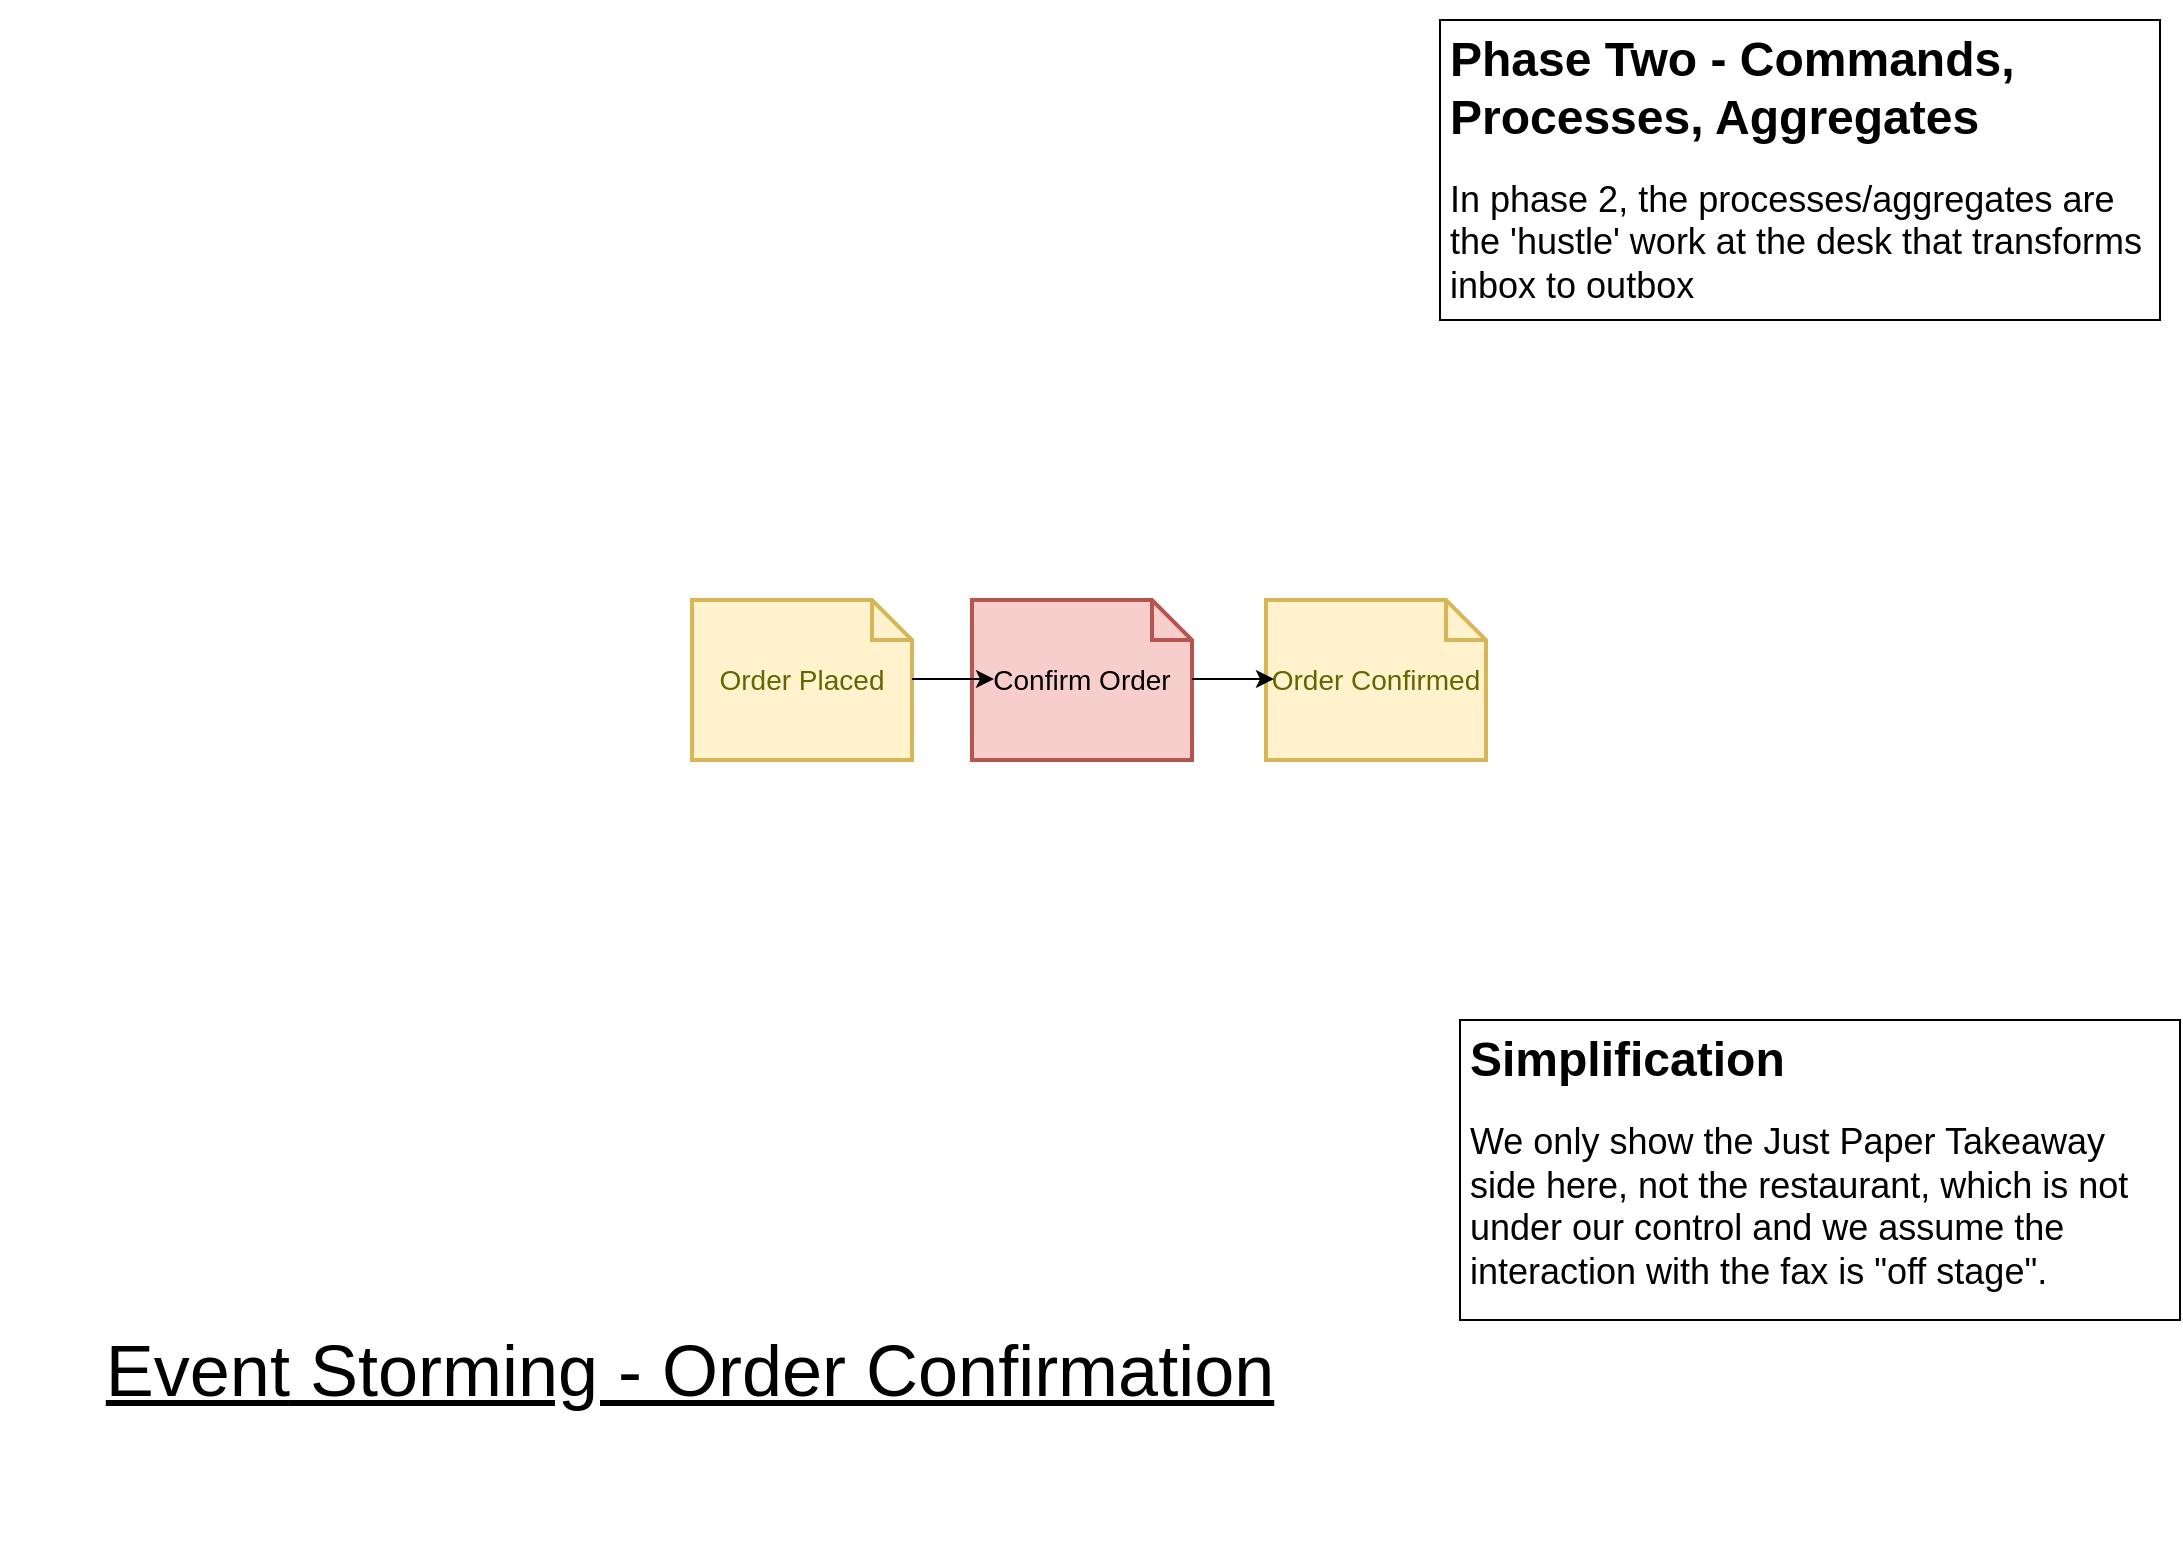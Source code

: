 <mxfile version="15.2.7" type="device"><diagram id="8UZPDOSs7qzSvT1RXbZh" name="Page-1"><mxGraphModel dx="2765" dy="2075" grid="1" gridSize="10" guides="1" tooltips="1" connect="1" arrows="1" fold="1" page="1" pageScale="1" pageWidth="1169" pageHeight="827" math="0" shadow="0"><root><mxCell id="0"/><mxCell id="1" parent="0"/><mxCell id="VEPPcsYKU0XZYDSlJxMH-2" value="Order Placed" style="shape=note;strokeWidth=2;fontSize=14;size=20;whiteSpace=wrap;html=1;fillColor=#fff2cc;strokeColor=#d6b656;fontColor=#666600;" parent="1" vertex="1"><mxGeometry x="386" y="330" width="110.0" height="80" as="geometry"/></mxCell><mxCell id="VEPPcsYKU0XZYDSlJxMH-3" value="&lt;font style=&quot;font-size: 36px&quot;&gt;&lt;u&gt;&lt;font style=&quot;font-size: 36px&quot;&gt;Event&lt;/font&gt; Storming - Order Confirmation&lt;/u&gt;&lt;/font&gt;" style="text;html=1;strokeColor=none;fillColor=none;align=center;verticalAlign=middle;whiteSpace=wrap;rounded=0;" parent="1" vertex="1"><mxGeometry x="40" y="630" width="690" height="170" as="geometry"/></mxCell><mxCell id="VEPPcsYKU0XZYDSlJxMH-9" value="Order Confirmed" style="shape=note;strokeWidth=2;fontSize=14;size=20;whiteSpace=wrap;html=1;fillColor=#fff2cc;strokeColor=#d6b656;fontColor=#666600;" parent="1" vertex="1"><mxGeometry x="673" y="330" width="110.0" height="80" as="geometry"/></mxCell><mxCell id="ABlH_JMW-yjbOkY1Sc7v-1" value="&lt;h1&gt;Simplification&lt;/h1&gt;&lt;p&gt;&lt;span style=&quot;font-size: 18px&quot;&gt;We only show the Just Paper Takeaway side here, not the restaurant, which is not under our control and we assume the interaction with the fax is &quot;off stage&quot;.&lt;/span&gt;&lt;/p&gt;" style="text;html=1;strokeColor=default;fillColor=none;spacing=5;spacingTop=-20;whiteSpace=wrap;overflow=hidden;rounded=0;" parent="1" vertex="1"><mxGeometry x="770" y="540" width="360" height="150" as="geometry"/></mxCell><mxCell id="5bRJEh-mw4D48jtRyB7L-1" value="&lt;h1&gt;Phase Two - Commands, Processes, Aggregates&lt;/h1&gt;&lt;p&gt;&lt;span style=&quot;font-size: 18px&quot;&gt;In phase 2, the processes/aggregates are the 'hustle' work at the desk that transforms inbox to outbox&lt;/span&gt;&lt;/p&gt;" style="text;html=1;strokeColor=default;fillColor=none;spacing=5;spacingTop=-20;whiteSpace=wrap;overflow=hidden;rounded=0;" parent="1" vertex="1"><mxGeometry x="760" y="40" width="360" height="150" as="geometry"/></mxCell><mxCell id="5bRJEh-mw4D48jtRyB7L-2" value="Confirm Order" style="shape=note;strokeWidth=2;fontSize=14;size=20;whiteSpace=wrap;html=1;fillColor=#f8cecc;strokeColor=#b85450;" parent="1" vertex="1"><mxGeometry x="526" y="330" width="110.0" height="80" as="geometry"/></mxCell><mxCell id="5bRJEh-mw4D48jtRyB7L-3" value="" style="endArrow=classic;html=1;exitX=0;exitY=0;exitDx=110.0;exitDy=50;exitPerimeter=0;entryX=0.009;entryY=0.588;entryDx=0;entryDy=0;entryPerimeter=0;" parent="1" edge="1"><mxGeometry width="50" height="50" relative="1" as="geometry"><mxPoint x="496" y="369.5" as="sourcePoint"/><mxPoint x="536.99" y="369.54" as="targetPoint"/></mxGeometry></mxCell><mxCell id="5bRJEh-mw4D48jtRyB7L-4" value="" style="endArrow=classic;html=1;exitX=0;exitY=0;exitDx=110.0;exitDy=50;exitPerimeter=0;entryX=0.009;entryY=0.588;entryDx=0;entryDy=0;entryPerimeter=0;" parent="1" edge="1"><mxGeometry width="50" height="50" relative="1" as="geometry"><mxPoint x="636" y="369.5" as="sourcePoint"/><mxPoint x="676.99" y="369.54" as="targetPoint"/></mxGeometry></mxCell></root></mxGraphModel></diagram></mxfile>